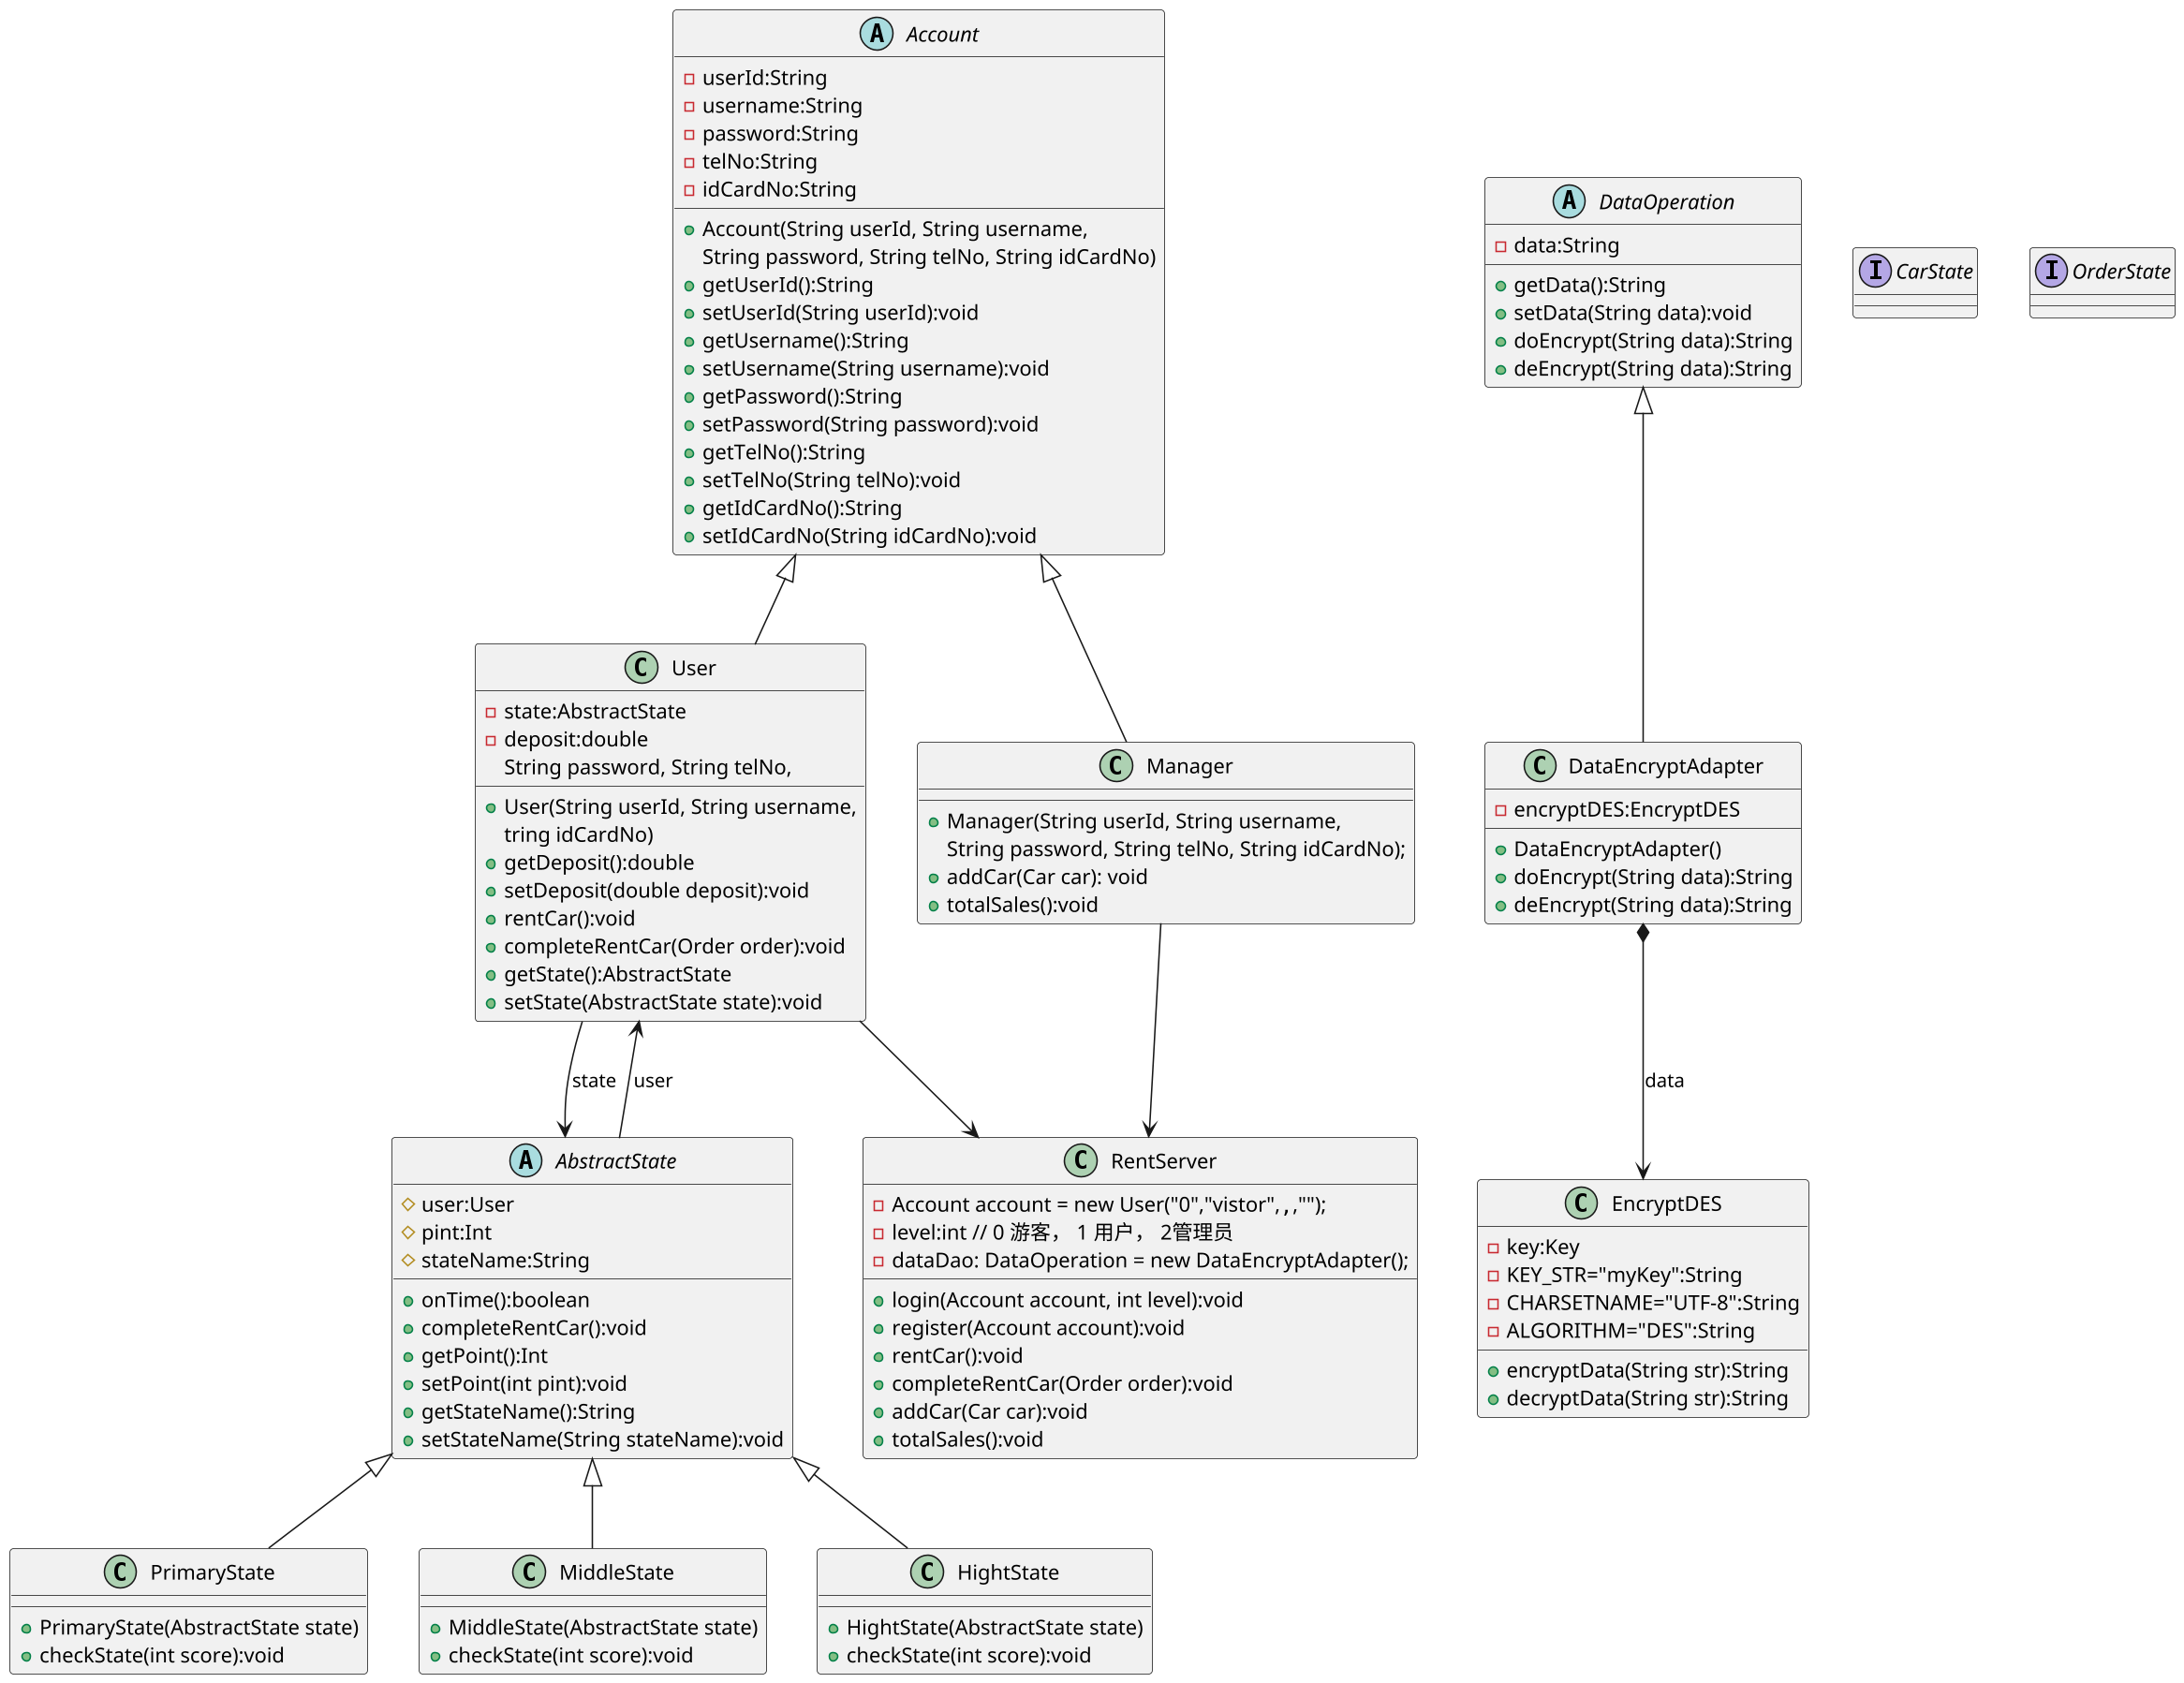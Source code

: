 @startuml
'https://plantuml.com/class-diagram
skinparam dpi 150

abstract class Account{
- userId:String
- username:String
- password:String
- telNo:String
- idCardNo:String

+ Account(String userId, String username,
String password, String telNo, String idCardNo)
+ getUserId():String
+ setUserId(String userId):void
+ getUsername():String
+ setUsername(String username):void
+ getPassword():String
+ setPassword(String password):void
+ getTelNo():String
+ setTelNo(String telNo):void
+ getIdCardNo():String
+ setIdCardNo(String idCardNo):void
}

class User extends Account{
- state:AbstractState
- deposit:double
+ User(String userId, String username,
    String password, String telNo,
    tring idCardNo)
+ getDeposit():double
+ setDeposit(double deposit):void
+ rentCar():void
+ completeRentCar(Order order):void
+ getState():AbstractState
+ setState(AbstractState state):void
}


User --> AbstractState : state
AbstractState --> User : user

abstract class AbstractState{
# user:User
# pint:Int
# stateName:String
+ onTime():boolean
+ completeRentCar():void
+ getPoint():Int
+ setPoint(int pint):void
+ getStateName():String
+ setStateName(String stateName):void
}

class PrimaryState extends AbstractState{
+ PrimaryState(AbstractState state)
+ checkState(int score):void
}

class MiddleState extends AbstractState{
+ MiddleState(AbstractState state)
+ checkState(int score):void
}

class HightState extends AbstractState{
+ HightState(AbstractState state)
+ checkState(int score):void
}

class EncryptDES {
- key:Key
- KEY_STR="myKey":String
- CHARSETNAME="UTF-8":String
- ALGORITHM="DES":String
+ encryptData(String str):String
+ decryptData(String str):String
}

abstract class DataOperation {
- data:String
+ getData():String
+ setData(String data):void
+ doEncrypt(String data):String
+ deEncrypt(String data):String
}

class DataEncryptAdapter extends DataOperation{
- encryptDES:EncryptDES
+ DataEncryptAdapter()
+ doEncrypt(String data):String
+ deEncrypt(String data):String
}

DataEncryptAdapter *--> EncryptDES :data

class Manager extends Account{
+ Manager(String userId, String username,
    String password, String telNo, String idCardNo);
+ addCar(Car car): void
+ totalSales():void
}

class RentServer {
- {field} Account account = new User("0","vistor","","","");
- {field} level:int // 0 游客， 1 用户， 2管理员
- {field} dataDao: DataOperation = new DataEncryptAdapter();
+ login(Account account, int level):void
+ register(Account account):void
+ rentCar():void
+ completeRentCar(Order order):void
+ addCar(Car car):void
+ totalSales():void
}

User --> RentServer
Manager --> RentServer

interface CarState {

}

interface OrderState {

}

@enduml